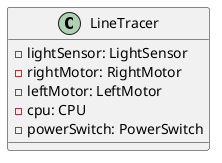@startuml 演習6-5-1

class LineTracer {
  - lightSensor: LightSensor
  - rightMotor: RightMotor
  - leftMotor: LeftMotor
  - cpu: CPU
  - powerSwitch: PowerSwitch
}
@enduml
